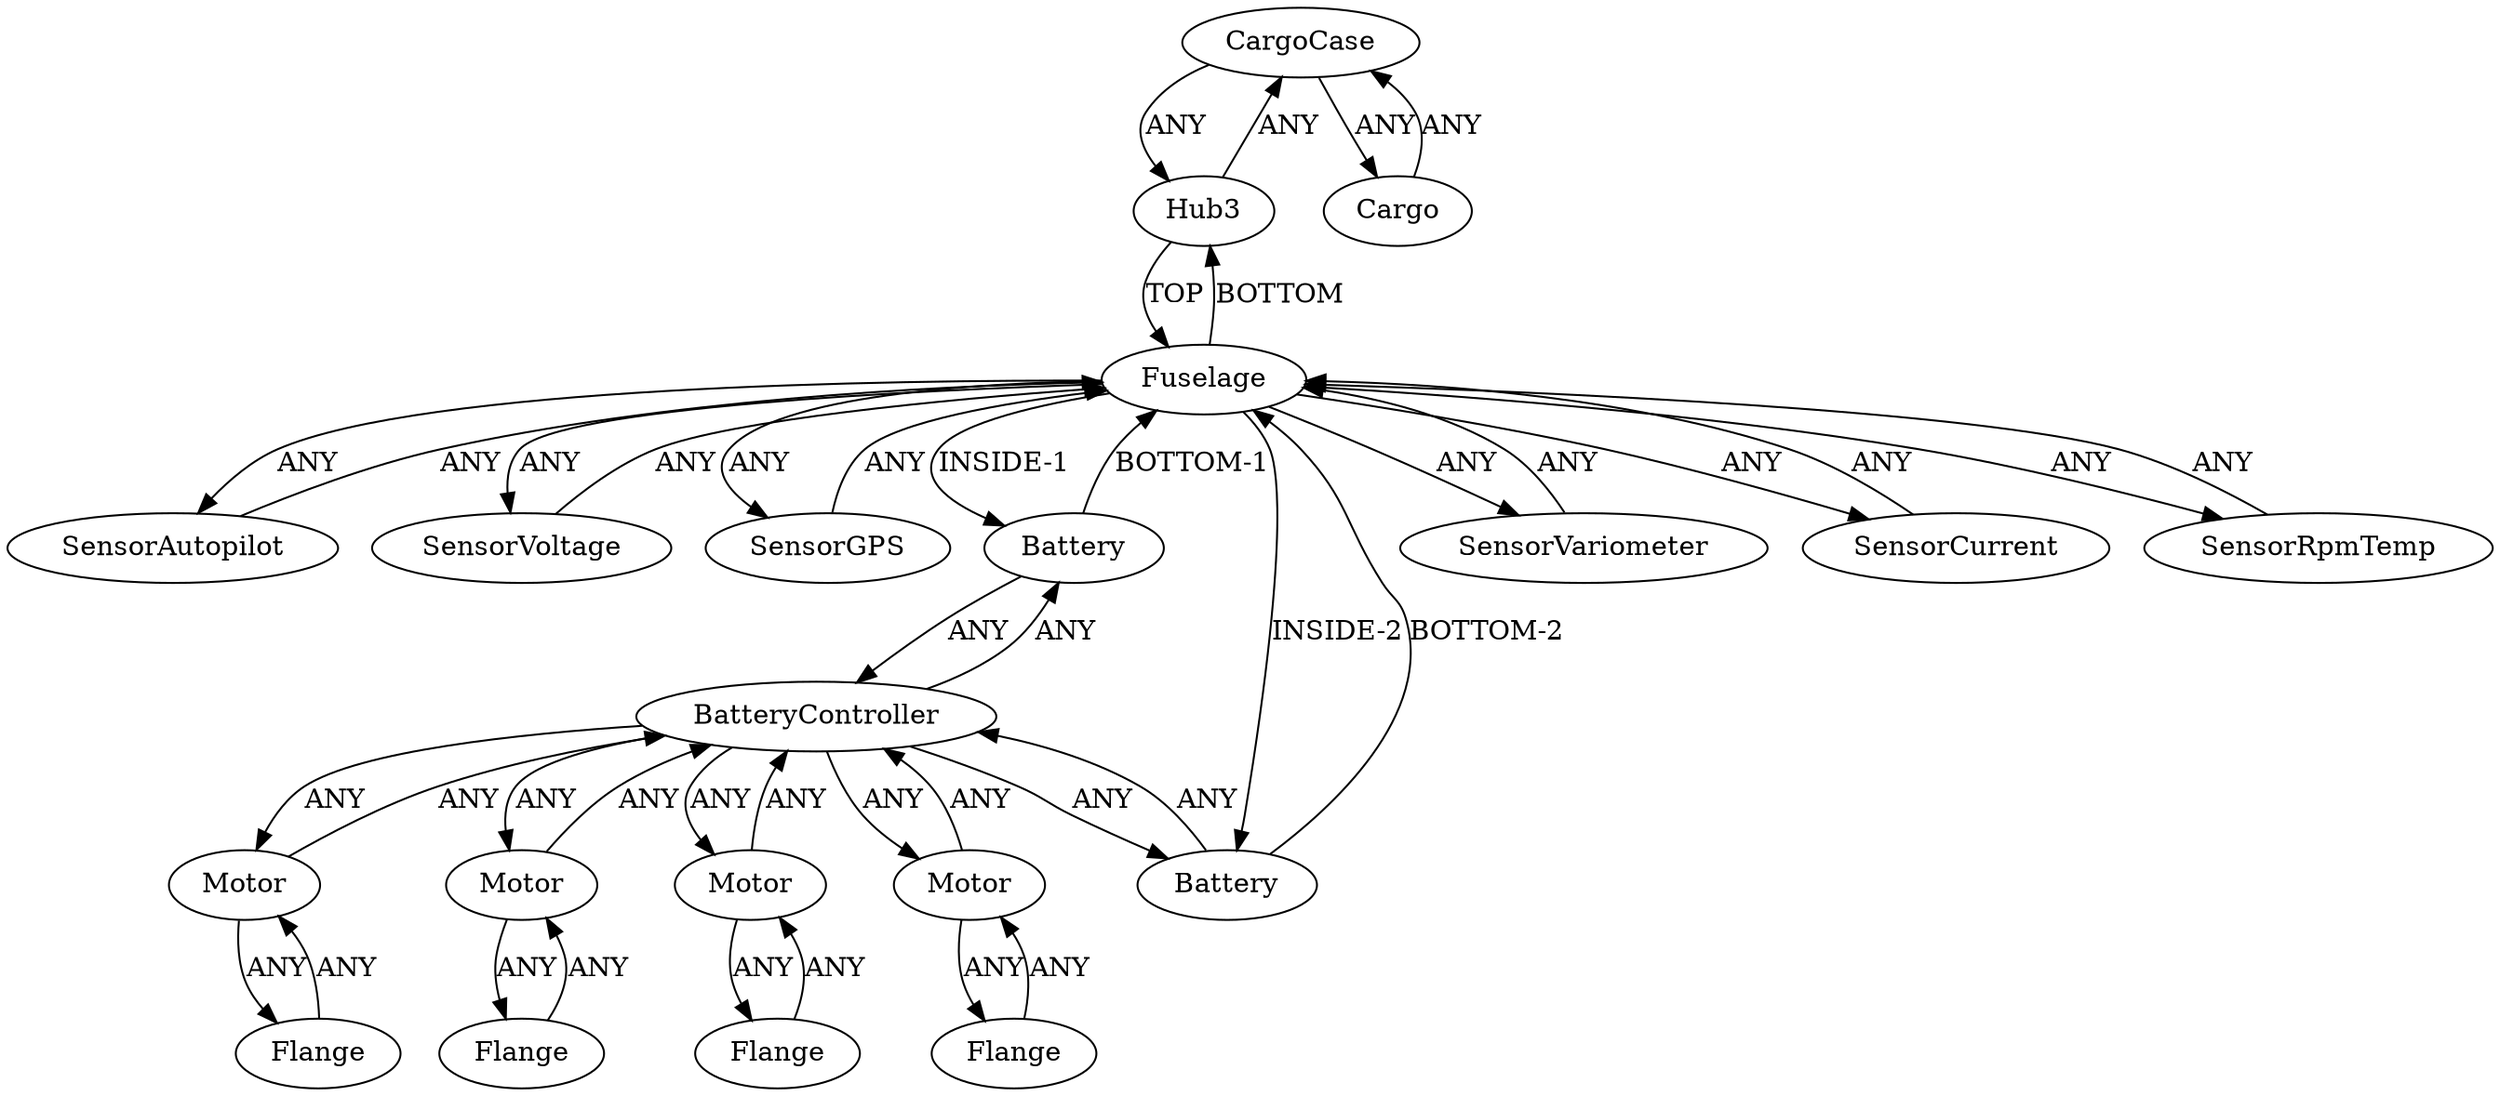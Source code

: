 /* Created by igraph 0.10.2 */
digraph {
  0 [
    instance=CargoCase_instance_1
    label=CargoCase
  ];
  1 [
    instance=Fuselage_instance_1
    label=Fuselage
  ];
  2 [
    instance=Flange_instance_1
    label=Flange
  ];
  3 [
    instance=Motor_instance_1
    label=Motor
  ];
  4 [
    instance=SensorAutopilot_instance_1
    label=SensorAutopilot
  ];
  5 [
    instance=Hub3_instance_4
    label=Hub3
  ];
  6 [
    instance=Flange_instance_2
    label=Flange
  ];
  7 [
    instance=SensorVoltage_instance_1
    label=SensorVoltage
  ];
  8 [
    instance=Cargo_instance_1
    label=Cargo
  ];
  9 [
    instance=Motor_instance_2
    label=Motor
  ];
  10 [
    instance=Motor_instance_3
    label=Motor
  ];
  11 [
    instance=Flange_instance_3
    label=Flange
  ];
  12 [
    instance=Flange_instance_4
    label=Flange
  ];
  13 [
    instance=SensorGPS_instance_1
    label=SensorGPS
  ];
  14 [
    instance=Battery_instance_1
    label=Battery
  ];
  15 [
    instance=SensorVariometer_instance_1
    label=SensorVariometer
  ];
  16 [
    instance=Battery_instance_2
    label=Battery
  ];
  17 [
    instance=SensorCurrent_instance_1
    label=SensorCurrent
  ];
  18 [
    instance=Motor_instance_4
    label=Motor
  ];
  19 [
    instance=BatteryController_instance_1
    label=BatteryController
  ];
  20 [
    instance=SensorRpmTemp_instance_1
    label=SensorRpmTemp
  ];

  0 -> 5 [
    label=ANY
  ];
  0 -> 8 [
    label=ANY
  ];
  1 -> 4 [
    label=ANY
  ];
  1 -> 5 [
    label=BOTTOM
  ];
  1 -> 7 [
    label=ANY
  ];
  1 -> 13 [
    label=ANY
  ];
  1 -> 14 [
    label="INSIDE-1"
  ];
  1 -> 15 [
    label=ANY
  ];
  1 -> 16 [
    label="INSIDE-2"
  ];
  1 -> 17 [
    label=ANY
  ];
  1 -> 20 [
    label=ANY
  ];
  2 -> 3 [
    label=ANY
  ];
  3 -> 2 [
    label=ANY
  ];
  3 -> 19 [
    label=ANY
  ];
  4 -> 1 [
    label=ANY
  ];
  5 -> 0 [
    label=ANY
  ];
  5 -> 1 [
    label=TOP
  ];
  6 -> 18 [
    label=ANY
  ];
  7 -> 1 [
    label=ANY
  ];
  8 -> 0 [
    label=ANY
  ];
  9 -> 11 [
    label=ANY
  ];
  9 -> 19 [
    label=ANY
  ];
  10 -> 12 [
    label=ANY
  ];
  10 -> 19 [
    label=ANY
  ];
  11 -> 9 [
    label=ANY
  ];
  12 -> 10 [
    label=ANY
  ];
  13 -> 1 [
    label=ANY
  ];
  14 -> 1 [
    label="BOTTOM-1"
  ];
  14 -> 19 [
    label=ANY
  ];
  15 -> 1 [
    label=ANY
  ];
  16 -> 1 [
    label="BOTTOM-2"
  ];
  16 -> 19 [
    label=ANY
  ];
  17 -> 1 [
    label=ANY
  ];
  18 -> 6 [
    label=ANY
  ];
  18 -> 19 [
    label=ANY
  ];
  19 -> 3 [
    label=ANY
  ];
  19 -> 9 [
    label=ANY
  ];
  19 -> 10 [
    label=ANY
  ];
  19 -> 14 [
    label=ANY
  ];
  19 -> 16 [
    label=ANY
  ];
  19 -> 18 [
    label=ANY
  ];
  20 -> 1 [
    label=ANY
  ];
}
